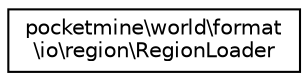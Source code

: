 digraph "Graphical Class Hierarchy"
{
 // INTERACTIVE_SVG=YES
 // LATEX_PDF_SIZE
  edge [fontname="Helvetica",fontsize="10",labelfontname="Helvetica",labelfontsize="10"];
  node [fontname="Helvetica",fontsize="10",shape=record];
  rankdir="LR";
  Node0 [label="pocketmine\\world\\format\l\\io\\region\\RegionLoader",height=0.2,width=0.4,color="black", fillcolor="white", style="filled",URL="$df/d95/classpocketmine_1_1world_1_1format_1_1io_1_1region_1_1_region_loader.html",tooltip=" "];
}
